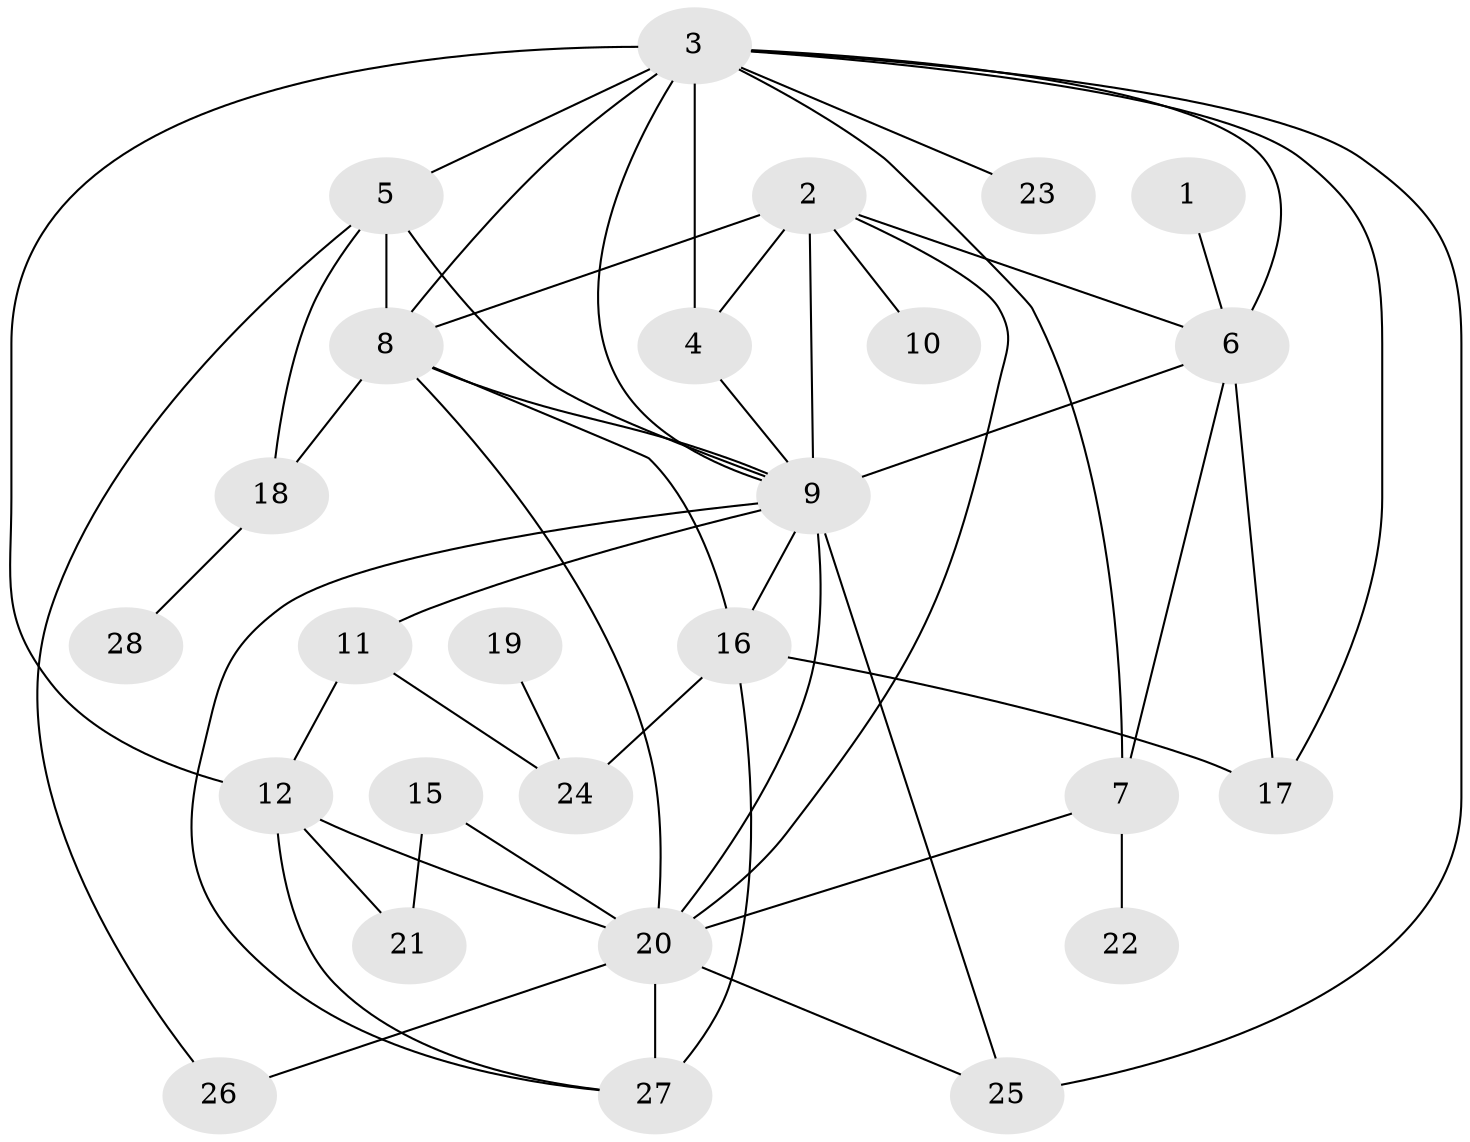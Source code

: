 // original degree distribution, {1: 0.12727272727272726, 4: 0.16363636363636364, 10: 0.01818181818181818, 3: 0.2909090909090909, 5: 0.12727272727272726, 2: 0.12727272727272726, 6: 0.07272727272727272, 0: 0.03636363636363636, 7: 0.03636363636363636}
// Generated by graph-tools (version 1.1) at 2025/33/03/09/25 02:33:36]
// undirected, 26 vertices, 51 edges
graph export_dot {
graph [start="1"]
  node [color=gray90,style=filled];
  1;
  2;
  3;
  4;
  5;
  6;
  7;
  8;
  9;
  10;
  11;
  12;
  15;
  16;
  17;
  18;
  19;
  20;
  21;
  22;
  23;
  24;
  25;
  26;
  27;
  28;
  1 -- 6 [weight=1.0];
  2 -- 4 [weight=1.0];
  2 -- 6 [weight=1.0];
  2 -- 8 [weight=1.0];
  2 -- 9 [weight=1.0];
  2 -- 10 [weight=1.0];
  2 -- 20 [weight=1.0];
  3 -- 4 [weight=2.0];
  3 -- 5 [weight=1.0];
  3 -- 6 [weight=1.0];
  3 -- 7 [weight=1.0];
  3 -- 8 [weight=2.0];
  3 -- 9 [weight=1.0];
  3 -- 12 [weight=1.0];
  3 -- 17 [weight=1.0];
  3 -- 23 [weight=1.0];
  3 -- 25 [weight=1.0];
  4 -- 9 [weight=1.0];
  5 -- 8 [weight=1.0];
  5 -- 9 [weight=2.0];
  5 -- 18 [weight=1.0];
  5 -- 26 [weight=1.0];
  6 -- 7 [weight=1.0];
  6 -- 9 [weight=2.0];
  6 -- 17 [weight=1.0];
  7 -- 20 [weight=3.0];
  7 -- 22 [weight=1.0];
  8 -- 9 [weight=1.0];
  8 -- 16 [weight=1.0];
  8 -- 18 [weight=1.0];
  8 -- 20 [weight=1.0];
  9 -- 11 [weight=1.0];
  9 -- 16 [weight=1.0];
  9 -- 20 [weight=4.0];
  9 -- 25 [weight=1.0];
  9 -- 27 [weight=1.0];
  11 -- 12 [weight=1.0];
  11 -- 24 [weight=1.0];
  12 -- 20 [weight=1.0];
  12 -- 21 [weight=1.0];
  12 -- 27 [weight=1.0];
  15 -- 20 [weight=1.0];
  15 -- 21 [weight=1.0];
  16 -- 17 [weight=1.0];
  16 -- 24 [weight=1.0];
  16 -- 27 [weight=2.0];
  18 -- 28 [weight=1.0];
  19 -- 24 [weight=1.0];
  20 -- 25 [weight=1.0];
  20 -- 26 [weight=1.0];
  20 -- 27 [weight=3.0];
}
